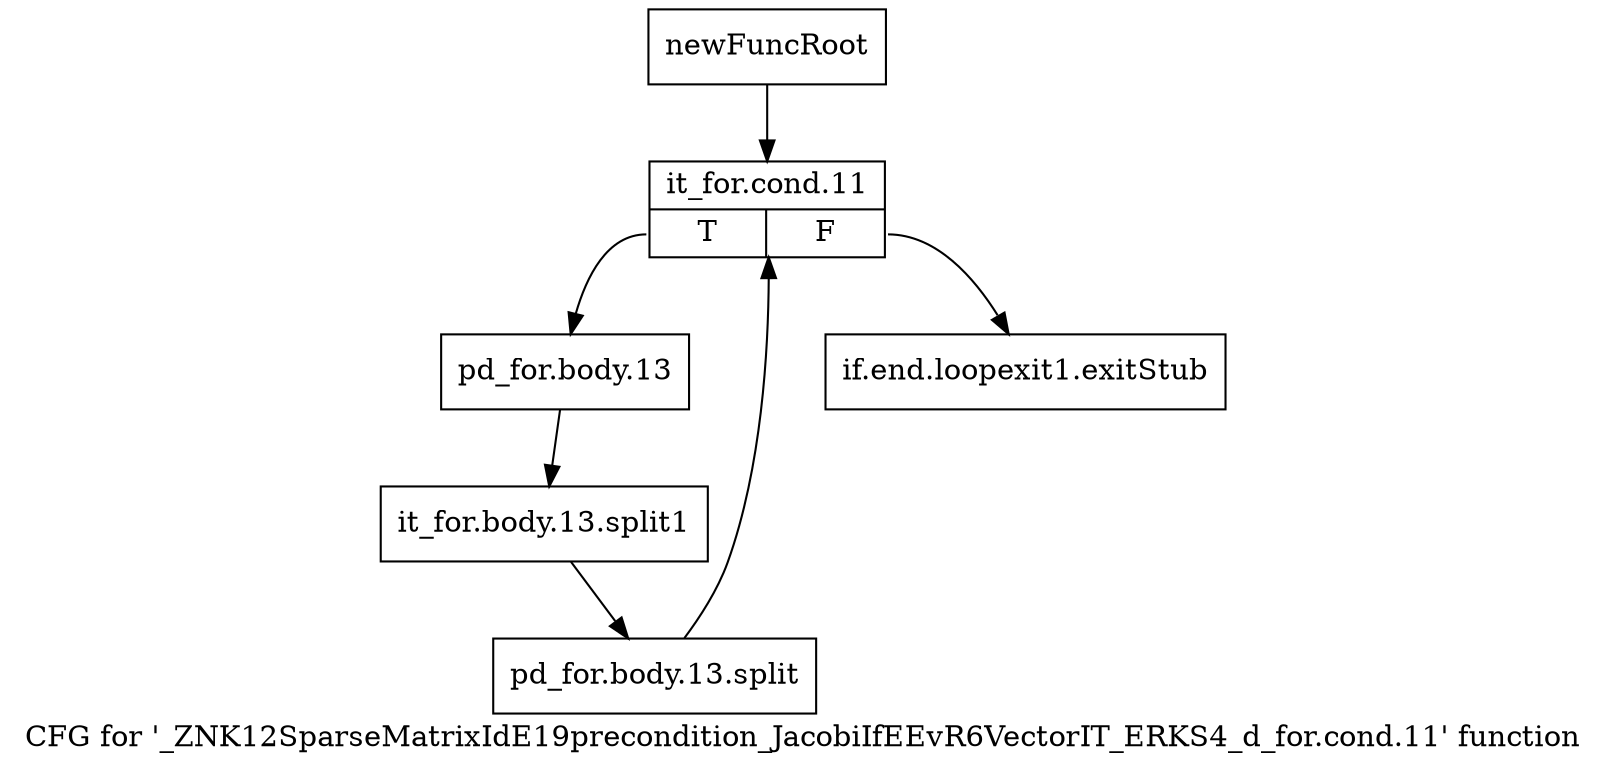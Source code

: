 digraph "CFG for '_ZNK12SparseMatrixIdE19precondition_JacobiIfEEvR6VectorIT_ERKS4_d_for.cond.11' function" {
	label="CFG for '_ZNK12SparseMatrixIdE19precondition_JacobiIfEEvR6VectorIT_ERKS4_d_for.cond.11' function";

	Node0x9698c80 [shape=record,label="{newFuncRoot}"];
	Node0x9698c80 -> Node0x9698d20;
	Node0x9698cd0 [shape=record,label="{if.end.loopexit1.exitStub}"];
	Node0x9698d20 [shape=record,label="{it_for.cond.11|{<s0>T|<s1>F}}"];
	Node0x9698d20:s0 -> Node0x9699190;
	Node0x9698d20:s1 -> Node0x9698cd0;
	Node0x9699190 [shape=record,label="{pd_for.body.13}"];
	Node0x9699190 -> Node0xbaa2450;
	Node0xbaa2450 [shape=record,label="{it_for.body.13.split1}"];
	Node0xbaa2450 -> Node0xbaa24a0;
	Node0xbaa24a0 [shape=record,label="{pd_for.body.13.split}"];
	Node0xbaa24a0 -> Node0x9698d20;
}
